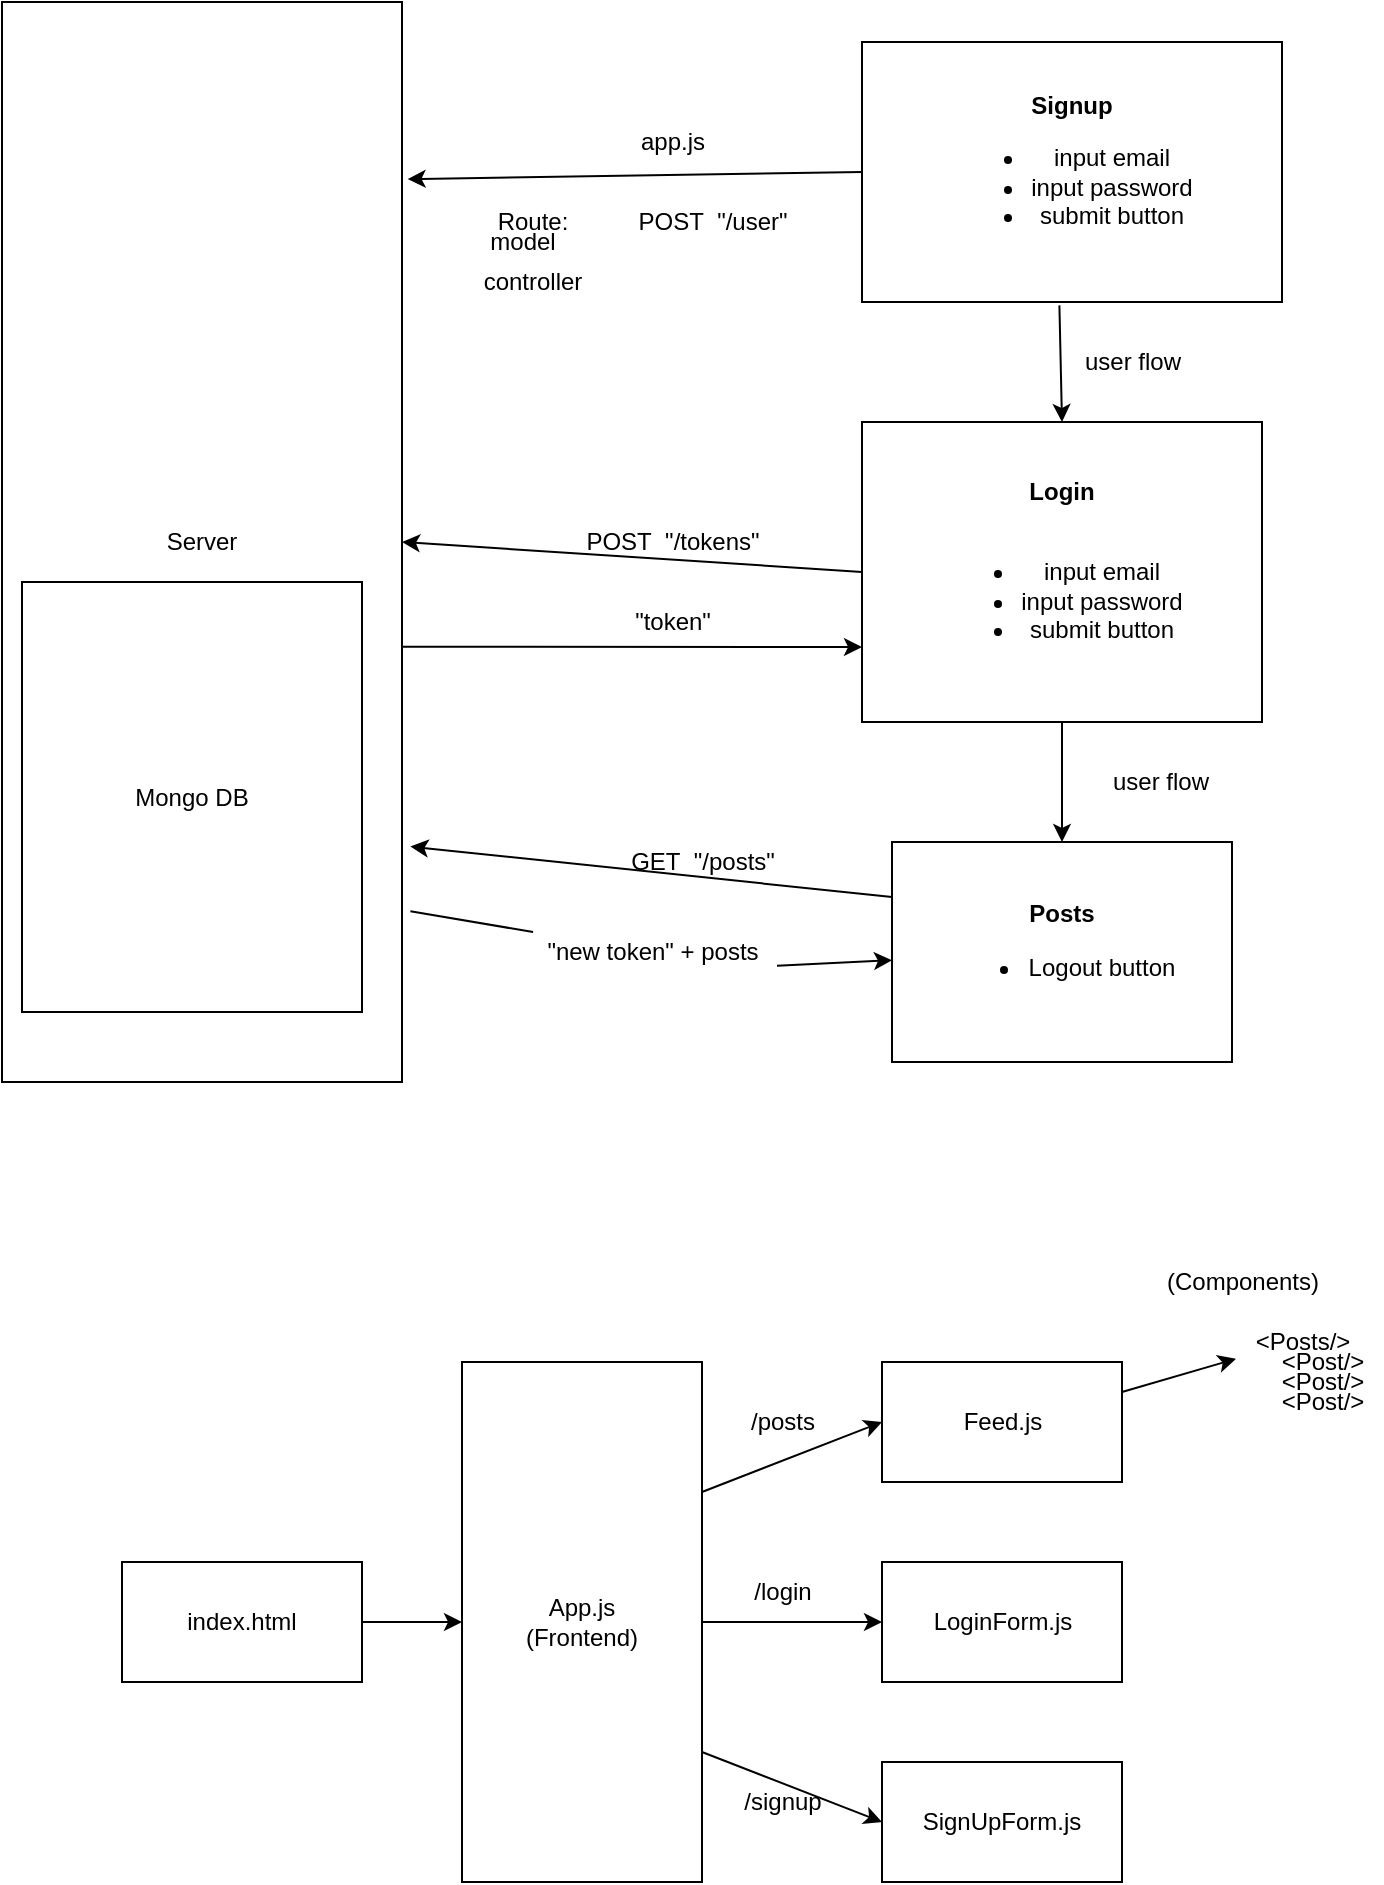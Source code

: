 <mxfile>
    <diagram id="8wj2eFXeDd1zUwvZ0SyF" name="Page-1">
        <mxGraphModel dx="1997" dy="2277" grid="1" gridSize="10" guides="1" tooltips="1" connect="1" arrows="1" fold="1" page="1" pageScale="1" pageWidth="827" pageHeight="1169" math="0" shadow="0">
            <root>
                <mxCell id="0"/>
                <mxCell id="1" parent="0"/>
                <mxCell id="8" style="edgeStyle=none;html=1;exitX=0;exitY=0.25;exitDx=0;exitDy=0;entryX=1.021;entryY=0.782;entryDx=0;entryDy=0;entryPerimeter=0;" edge="1" parent="1" source="6" target="9">
                    <mxGeometry relative="1" as="geometry"/>
                </mxCell>
                <mxCell id="10" style="edgeStyle=none;html=1;exitX=0;exitY=0.5;exitDx=0;exitDy=0;entryX=1;entryY=0.5;entryDx=0;entryDy=0;" edge="1" parent="1" source="3" target="9">
                    <mxGeometry relative="1" as="geometry"/>
                </mxCell>
                <mxCell id="3" value="&lt;b&gt;Login&lt;/b&gt;&lt;br&gt;&lt;br&gt;&lt;ul&gt;&lt;li&gt;input email&lt;/li&gt;&lt;li&gt;input password&lt;/li&gt;&lt;li&gt;submit button&lt;/li&gt;&lt;/ul&gt;" style="whiteSpace=wrap;html=1;align=center;" vertex="1" parent="1">
                    <mxGeometry x="-220" width="200" height="150" as="geometry"/>
                </mxCell>
                <mxCell id="7" style="edgeStyle=none;html=1;exitX=0.47;exitY=1.013;exitDx=0;exitDy=0;entryX=0.5;entryY=0;entryDx=0;entryDy=0;exitPerimeter=0;" edge="1" parent="1" source="5" target="3">
                    <mxGeometry relative="1" as="geometry"/>
                </mxCell>
                <mxCell id="5" value="&lt;b&gt;Signup&lt;br&gt;&lt;/b&gt;&lt;ul&gt;&lt;li&gt;input email&lt;/li&gt;&lt;li&gt;input password&lt;/li&gt;&lt;li&gt;submit button&lt;/li&gt;&lt;/ul&gt;" style="whiteSpace=wrap;html=1;" vertex="1" parent="1">
                    <mxGeometry x="-220" y="-190" width="210" height="130" as="geometry"/>
                </mxCell>
                <mxCell id="6" value="&lt;b&gt;Posts&lt;/b&gt;&lt;br&gt;&lt;ul&gt;&lt;li&gt;Logout button&lt;/li&gt;&lt;/ul&gt;" style="whiteSpace=wrap;html=1;" vertex="1" parent="1">
                    <mxGeometry x="-205" y="210" width="170" height="110" as="geometry"/>
                </mxCell>
                <mxCell id="13" style="edgeStyle=none;html=1;exitX=1;exitY=0.597;exitDx=0;exitDy=0;entryX=0;entryY=0.75;entryDx=0;entryDy=0;exitPerimeter=0;" edge="1" parent="1" source="9" target="3">
                    <mxGeometry relative="1" as="geometry"/>
                </mxCell>
                <mxCell id="16" style="edgeStyle=none;html=1;exitX=1.021;exitY=0.842;exitDx=0;exitDy=0;exitPerimeter=0;startArrow=none;" edge="1" parent="1" source="17" target="6">
                    <mxGeometry relative="1" as="geometry"/>
                </mxCell>
                <mxCell id="9" value="Server" style="whiteSpace=wrap;html=1;" vertex="1" parent="1">
                    <mxGeometry x="-650" y="-210" width="200" height="540" as="geometry"/>
                </mxCell>
                <mxCell id="11" value="POST&amp;nbsp; &quot;/tokens&quot;" style="text;html=1;align=center;verticalAlign=middle;resizable=0;points=[];autosize=1;strokeColor=none;fillColor=none;" vertex="1" parent="1">
                    <mxGeometry x="-365" y="50" width="100" height="20" as="geometry"/>
                </mxCell>
                <mxCell id="14" value="&quot;token&quot;" style="text;html=1;align=center;verticalAlign=middle;resizable=0;points=[];autosize=1;strokeColor=none;fillColor=none;" vertex="1" parent="1">
                    <mxGeometry x="-340" y="90" width="50" height="20" as="geometry"/>
                </mxCell>
                <mxCell id="15" value="GET&amp;nbsp; &quot;/posts&quot;" style="text;html=1;align=center;verticalAlign=middle;resizable=0;points=[];autosize=1;strokeColor=none;fillColor=none;" vertex="1" parent="1">
                    <mxGeometry x="-345" y="210" width="90" height="20" as="geometry"/>
                </mxCell>
                <mxCell id="18" value="user flow" style="text;html=1;align=center;verticalAlign=middle;resizable=0;points=[];autosize=1;strokeColor=none;fillColor=none;" vertex="1" parent="1">
                    <mxGeometry x="-115" y="-40" width="60" height="20" as="geometry"/>
                </mxCell>
                <mxCell id="19" style="edgeStyle=none;html=1;entryX=0.5;entryY=0;entryDx=0;entryDy=0;exitX=0.5;exitY=1;exitDx=0;exitDy=0;" edge="1" parent="1" source="3" target="6">
                    <mxGeometry relative="1" as="geometry">
                        <mxPoint x="-120" y="160" as="sourcePoint"/>
                        <mxPoint x="-130" y="210" as="targetPoint"/>
                    </mxGeometry>
                </mxCell>
                <mxCell id="20" value="user flow" style="text;html=1;align=center;verticalAlign=middle;resizable=0;points=[];autosize=1;strokeColor=none;fillColor=none;" vertex="1" parent="1">
                    <mxGeometry x="-101" y="170" width="60" height="20" as="geometry"/>
                </mxCell>
                <mxCell id="21" value="Mongo DB" style="whiteSpace=wrap;html=1;" vertex="1" parent="1">
                    <mxGeometry x="-640" y="80" width="170" height="215" as="geometry"/>
                </mxCell>
                <mxCell id="22" style="edgeStyle=none;html=1;exitX=0;exitY=0.5;exitDx=0;exitDy=0;entryX=1.014;entryY=0.164;entryDx=0;entryDy=0;entryPerimeter=0;" edge="1" parent="1" source="5" target="9">
                    <mxGeometry relative="1" as="geometry">
                        <mxPoint x="-230" y="-80" as="sourcePoint"/>
                        <mxPoint x="-450.0" y="-65" as="targetPoint"/>
                    </mxGeometry>
                </mxCell>
                <mxCell id="23" value="POST&amp;nbsp; &quot;/user&quot;" style="text;html=1;align=center;verticalAlign=middle;resizable=0;points=[];autosize=1;strokeColor=none;fillColor=none;" vertex="1" parent="1">
                    <mxGeometry x="-340" y="-110" width="90" height="20" as="geometry"/>
                </mxCell>
                <mxCell id="24" value="app.js" style="text;html=1;align=center;verticalAlign=middle;resizable=0;points=[];autosize=1;strokeColor=none;fillColor=none;" vertex="1" parent="1">
                    <mxGeometry x="-340" y="-150" width="50" height="20" as="geometry"/>
                </mxCell>
                <mxCell id="25" value="controller" style="text;html=1;align=center;verticalAlign=middle;resizable=0;points=[];autosize=1;strokeColor=none;fillColor=none;" vertex="1" parent="1">
                    <mxGeometry x="-415" y="-80" width="60" height="20" as="geometry"/>
                </mxCell>
                <mxCell id="26" value="model" style="text;html=1;align=center;verticalAlign=middle;resizable=0;points=[];autosize=1;strokeColor=none;fillColor=none;" vertex="1" parent="1">
                    <mxGeometry x="-415" y="-100" width="50" height="20" as="geometry"/>
                </mxCell>
                <mxCell id="27" value="Route:" style="text;html=1;align=center;verticalAlign=middle;resizable=0;points=[];autosize=1;strokeColor=none;fillColor=none;" vertex="1" parent="1">
                    <mxGeometry x="-410" y="-110" width="50" height="20" as="geometry"/>
                </mxCell>
                <mxCell id="37" style="edgeStyle=none;html=1;exitX=1;exitY=0.25;exitDx=0;exitDy=0;entryX=0;entryY=0.5;entryDx=0;entryDy=0;" edge="1" parent="1" source="33" target="40">
                    <mxGeometry relative="1" as="geometry">
                        <mxPoint x="-200.0" y="490" as="targetPoint"/>
                    </mxGeometry>
                </mxCell>
                <mxCell id="38" style="edgeStyle=none;html=1;exitX=1;exitY=0.5;exitDx=0;exitDy=0;entryX=0;entryY=0.5;entryDx=0;entryDy=0;" edge="1" parent="1" source="33" target="41">
                    <mxGeometry relative="1" as="geometry">
                        <mxPoint x="-200.0" y="599.588" as="targetPoint"/>
                    </mxGeometry>
                </mxCell>
                <mxCell id="39" style="edgeStyle=none;html=1;exitX=1;exitY=0.75;exitDx=0;exitDy=0;entryX=0;entryY=0.5;entryDx=0;entryDy=0;" edge="1" parent="1" source="33" target="42">
                    <mxGeometry relative="1" as="geometry">
                        <mxPoint x="-210.0" y="700" as="targetPoint"/>
                    </mxGeometry>
                </mxCell>
                <mxCell id="33" value="App.js&lt;br&gt;(Frontend)" style="whiteSpace=wrap;html=1;" vertex="1" parent="1">
                    <mxGeometry x="-420" y="470" width="120" height="260" as="geometry"/>
                </mxCell>
                <mxCell id="36" style="edgeStyle=none;html=1;exitX=1;exitY=0.5;exitDx=0;exitDy=0;entryX=0;entryY=0.5;entryDx=0;entryDy=0;" edge="1" parent="1" source="35" target="33">
                    <mxGeometry relative="1" as="geometry"/>
                </mxCell>
                <mxCell id="35" value="index.html" style="whiteSpace=wrap;html=1;" vertex="1" parent="1">
                    <mxGeometry x="-590" y="570" width="120" height="60" as="geometry"/>
                </mxCell>
                <mxCell id="45" style="edgeStyle=none;html=1;exitX=1;exitY=0.25;exitDx=0;exitDy=0;entryX=-0.05;entryY=0.92;entryDx=0;entryDy=0;entryPerimeter=0;" edge="1" parent="1" source="40" target="46">
                    <mxGeometry relative="1" as="geometry">
                        <mxPoint x="-30" y="485.471" as="targetPoint"/>
                    </mxGeometry>
                </mxCell>
                <mxCell id="40" value="" style="whiteSpace=wrap;html=1;" vertex="1" parent="1">
                    <mxGeometry x="-210" y="470" width="120" height="60" as="geometry"/>
                </mxCell>
                <mxCell id="41" value="" style="whiteSpace=wrap;html=1;" vertex="1" parent="1">
                    <mxGeometry x="-210" y="570" width="120" height="60" as="geometry"/>
                </mxCell>
                <mxCell id="42" value="SignUpForm.js" style="whiteSpace=wrap;html=1;" vertex="1" parent="1">
                    <mxGeometry x="-210" y="670" width="120" height="60" as="geometry"/>
                </mxCell>
                <mxCell id="43" value="/posts" style="text;html=1;align=center;verticalAlign=middle;resizable=0;points=[];autosize=1;strokeColor=none;fillColor=none;" vertex="1" parent="1">
                    <mxGeometry x="-285" y="490" width="50" height="20" as="geometry"/>
                </mxCell>
                <mxCell id="44" value="Feed.js" style="text;html=1;align=center;verticalAlign=middle;resizable=0;points=[];autosize=1;strokeColor=none;fillColor=none;" vertex="1" parent="1">
                    <mxGeometry x="-175" y="490" width="50" height="20" as="geometry"/>
                </mxCell>
                <mxCell id="46" value="&amp;lt;Posts/&amp;gt;" style="text;html=1;align=center;verticalAlign=middle;resizable=0;points=[];autosize=1;strokeColor=none;fillColor=none;" vertex="1" parent="1">
                    <mxGeometry x="-30" y="450" width="60" height="20" as="geometry"/>
                </mxCell>
                <mxCell id="47" value="&amp;lt;Post/&amp;gt;" style="text;html=1;align=center;verticalAlign=middle;resizable=0;points=[];autosize=1;strokeColor=none;fillColor=none;" vertex="1" parent="1">
                    <mxGeometry x="-20" y="460" width="60" height="20" as="geometry"/>
                </mxCell>
                <mxCell id="48" value="&amp;lt;Post/&amp;gt;" style="text;html=1;align=center;verticalAlign=middle;resizable=0;points=[];autosize=1;strokeColor=none;fillColor=none;" vertex="1" parent="1">
                    <mxGeometry x="-20" y="470" width="60" height="20" as="geometry"/>
                </mxCell>
                <mxCell id="49" value="&amp;lt;Post/&amp;gt;" style="text;html=1;align=center;verticalAlign=middle;resizable=0;points=[];autosize=1;strokeColor=none;fillColor=none;" vertex="1" parent="1">
                    <mxGeometry x="-20" y="480" width="60" height="20" as="geometry"/>
                </mxCell>
                <mxCell id="54" value="LoginForm.js" style="text;html=1;align=center;verticalAlign=middle;resizable=0;points=[];autosize=1;strokeColor=none;fillColor=none;" vertex="1" parent="1">
                    <mxGeometry x="-190" y="590" width="80" height="20" as="geometry"/>
                </mxCell>
                <mxCell id="56" value="(Components)" style="text;html=1;align=center;verticalAlign=middle;resizable=0;points=[];autosize=1;strokeColor=none;fillColor=none;" vertex="1" parent="1">
                    <mxGeometry x="-75" y="420" width="90" height="20" as="geometry"/>
                </mxCell>
                <mxCell id="58" value="/login" style="text;html=1;align=center;verticalAlign=middle;resizable=0;points=[];autosize=1;strokeColor=none;fillColor=none;" vertex="1" parent="1">
                    <mxGeometry x="-280" y="575" width="40" height="20" as="geometry"/>
                </mxCell>
                <mxCell id="59" value="/signup" style="text;html=1;align=center;verticalAlign=middle;resizable=0;points=[];autosize=1;strokeColor=none;fillColor=none;" vertex="1" parent="1">
                    <mxGeometry x="-285" y="680" width="50" height="20" as="geometry"/>
                </mxCell>
                <mxCell id="17" value="&quot;new token&quot; + posts" style="text;html=1;align=center;verticalAlign=middle;resizable=0;points=[];autosize=1;strokeColor=none;fillColor=none;" vertex="1" parent="1">
                    <mxGeometry x="-385" y="255" width="120" height="20" as="geometry"/>
                </mxCell>
                <mxCell id="60" value="" style="edgeStyle=none;html=1;exitX=1.021;exitY=0.842;exitDx=0;exitDy=0;exitPerimeter=0;endArrow=none;" edge="1" parent="1" source="9" target="17">
                    <mxGeometry relative="1" as="geometry">
                        <mxPoint x="-445.8" y="244.68" as="sourcePoint"/>
                        <mxPoint x="-205" y="259.699" as="targetPoint"/>
                    </mxGeometry>
                </mxCell>
            </root>
        </mxGraphModel>
    </diagram>
</mxfile>